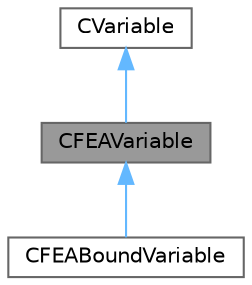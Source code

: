 digraph "CFEAVariable"
{
 // LATEX_PDF_SIZE
  bgcolor="transparent";
  edge [fontname=Helvetica,fontsize=10,labelfontname=Helvetica,labelfontsize=10];
  node [fontname=Helvetica,fontsize=10,shape=box,height=0.2,width=0.4];
  Node1 [id="Node000001",label="CFEAVariable",height=0.2,width=0.4,color="gray40", fillcolor="grey60", style="filled", fontcolor="black",tooltip="Class for defining the variables of the FEM structural problem."];
  Node2 -> Node1 [id="edge1_Node000001_Node000002",dir="back",color="steelblue1",style="solid",tooltip=" "];
  Node2 [id="Node000002",label="CVariable",height=0.2,width=0.4,color="gray40", fillcolor="white", style="filled",URL="$classCVariable.html",tooltip="Main class for defining the variables."];
  Node1 -> Node3 [id="edge2_Node000001_Node000003",dir="back",color="steelblue1",style="solid",tooltip=" "];
  Node3 [id="Node000003",label="CFEABoundVariable",height=0.2,width=0.4,color="gray40", fillcolor="white", style="filled",URL="$classCFEABoundVariable.html",tooltip="Class that adds storage of boundary variables (tractions) to CFEAVariable."];
}
